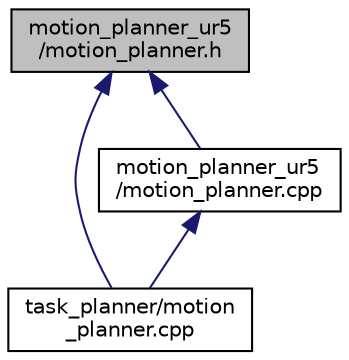 digraph "motion_planner_ur5/motion_planner.h"
{
 // LATEX_PDF_SIZE
  edge [fontname="Helvetica",fontsize="10",labelfontname="Helvetica",labelfontsize="10"];
  node [fontname="Helvetica",fontsize="10",shape=record];
  Node1 [label="motion_planner_ur5\l/motion_planner.h",height=0.2,width=0.4,color="black", fillcolor="grey75", style="filled", fontcolor="black",tooltip="Functions declaration for ur5 motion planning."];
  Node1 -> Node2 [dir="back",color="midnightblue",fontsize="10",style="solid",fontname="Helvetica"];
  Node2 [label="task_planner/motion\l_planner.cpp",height=0.2,width=0.4,color="black", fillcolor="white", style="filled",URL="$task__planner_2motion__planner_8cpp.html",tooltip="Ros node that exposes a move_block service of type ur5_lego::MoveBlock. Through the aid of the motion..."];
  Node1 -> Node3 [dir="back",color="midnightblue",fontsize="10",style="solid",fontname="Helvetica"];
  Node3 [label="motion_planner_ur5\l/motion_planner.cpp",height=0.2,width=0.4,color="black", fillcolor="white", style="filled",URL="$motion__planner__ur5_2motion__planner_8cpp.html",tooltip="Functions implementation for ur5 motion planning."];
  Node3 -> Node2 [dir="back",color="midnightblue",fontsize="10",style="solid",fontname="Helvetica"];
}
